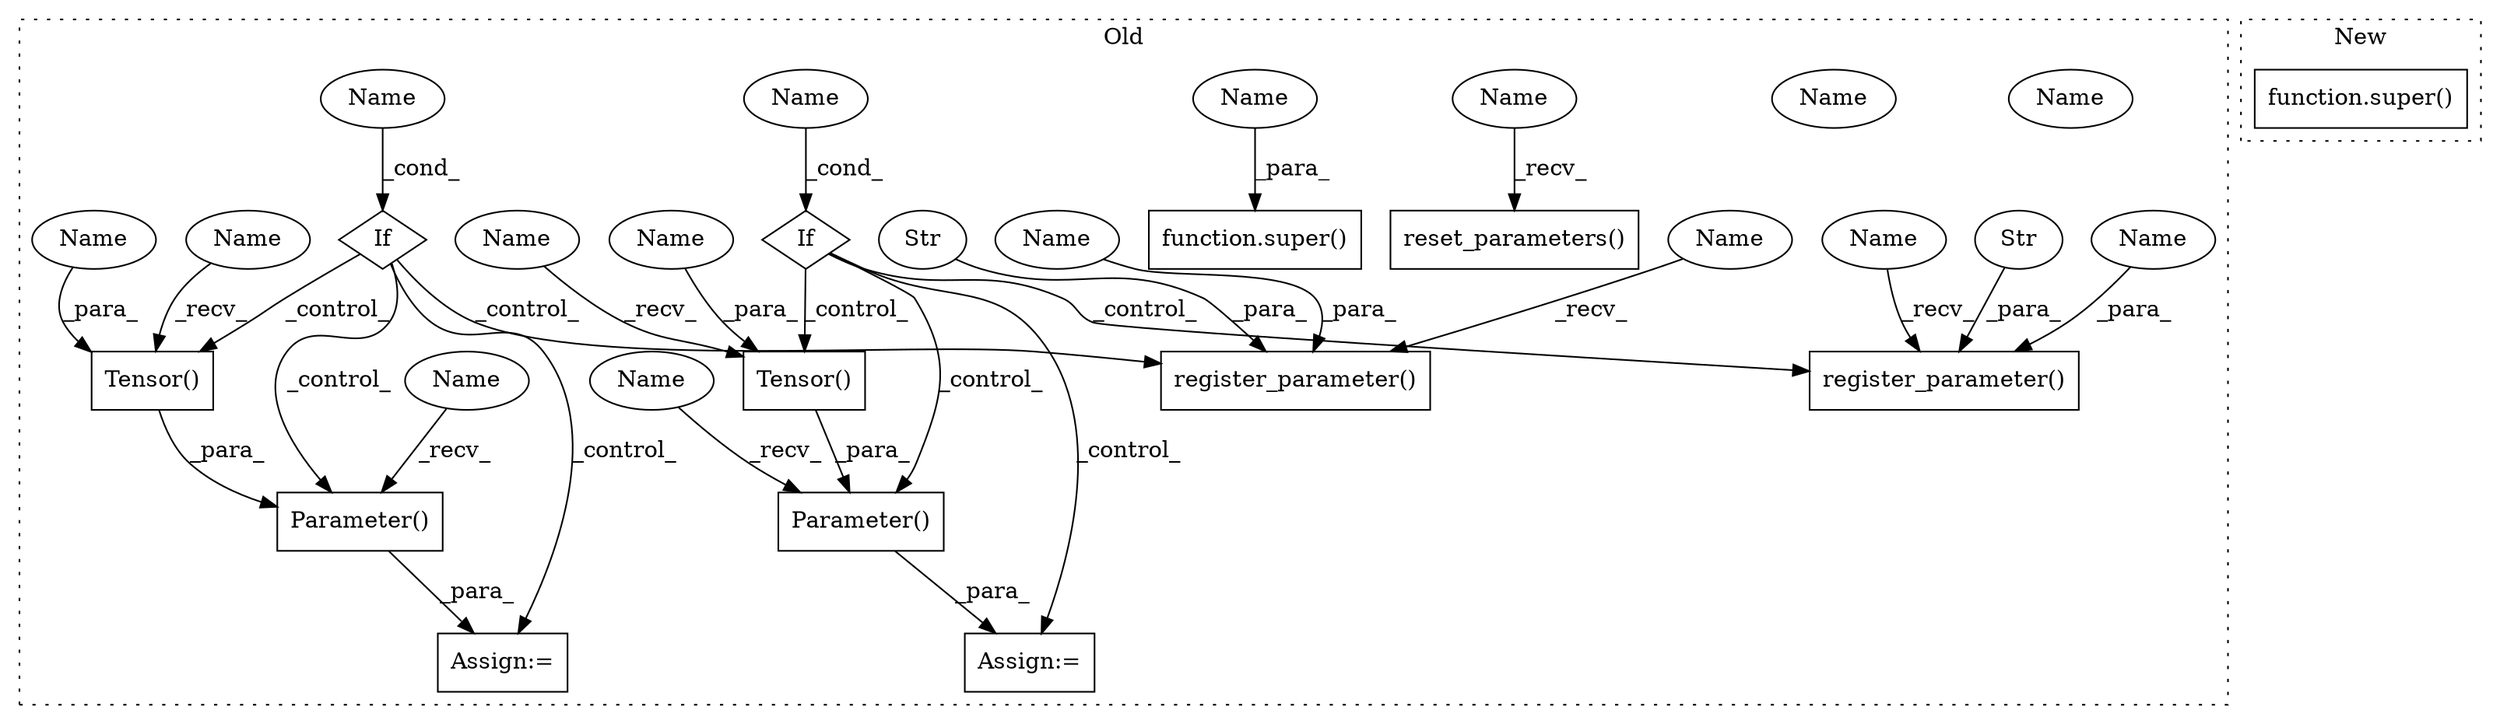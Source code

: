 digraph G {
subgraph cluster0 {
1 [label="reset_parameters()" a="75" s="6820" l="23" shape="box"];
3 [label="function.super()" a="75" s="6090,6112" l="6,1" shape="box"];
4 [label="register_parameter()" a="75" s="6623,6661" l="24,1" shape="box"];
5 [label="If" a="96" s="6512" l="3" shape="diamond"];
6 [label="Parameter()" a="75" s="6550,6593" l="13,1" shape="box"];
7 [label="Str" a="66" s="6647" l="8" shape="ellipse"];
8 [label="register_parameter()" a="75" s="6771,6807" l="24,1" shape="box"];
9 [label="If" a="96" s="6674" l="3" shape="diamond"];
10 [label="Parameter()" a="75" s="6708,6741" l="13,1" shape="box"];
11 [label="Str" a="66" s="6795" l="6" shape="ellipse"];
12 [label="Name" a="87" s="6515" l="6" shape="ellipse"];
13 [label="Name" a="87" s="6677" l="4" shape="ellipse"];
14 [label="Assign:=" a="68" s="6705" l="3" shape="box"];
15 [label="Assign:=" a="68" s="6547" l="3" shape="box"];
16 [label="Tensor()" a="75" s="6563,6592" l="10,1" shape="box"];
17 [label="Tensor()" a="75" s="6721,6740" l="10,1" shape="box"];
18 [label="Name" a="87" s="6623" l="4" shape="ellipse"];
19 [label="Name" a="87" s="6771" l="4" shape="ellipse"];
20 [label="Name" a="87" s="6820" l="4" shape="ellipse"];
21 [label="Name" a="87" s="6108" l="4" shape="ellipse"];
22 [label="Name" a="87" s="6583" l="9" shape="ellipse"];
23 [label="Name" a="87" s="6731" l="9" shape="ellipse"];
24 [label="Name" a="87" s="6721" l="2" shape="ellipse"];
25 [label="Name" a="87" s="6563" l="2" shape="ellipse"];
26 [label="Name" a="87" s="6677" l="4" shape="ellipse"];
27 [label="Name" a="87" s="6708" l="2" shape="ellipse"];
28 [label="Name" a="87" s="6550" l="2" shape="ellipse"];
29 [label="Name" a="87" s="6657" l="4" shape="ellipse"];
30 [label="Name" a="87" s="6803" l="4" shape="ellipse"];
31 [label="Name" a="87" s="6515" l="6" shape="ellipse"];
label = "Old";
style="dotted";
}
subgraph cluster1 {
2 [label="function.super()" a="75" s="3188" l="7" shape="box"];
label = "New";
style="dotted";
}
5 -> 15 [label="_control_"];
5 -> 16 [label="_control_"];
5 -> 6 [label="_control_"];
5 -> 4 [label="_control_"];
6 -> 15 [label="_para_"];
7 -> 4 [label="_para_"];
9 -> 17 [label="_control_"];
9 -> 14 [label="_control_"];
9 -> 10 [label="_control_"];
9 -> 8 [label="_control_"];
10 -> 14 [label="_para_"];
11 -> 8 [label="_para_"];
16 -> 6 [label="_para_"];
17 -> 10 [label="_para_"];
18 -> 4 [label="_recv_"];
19 -> 8 [label="_recv_"];
20 -> 1 [label="_recv_"];
21 -> 3 [label="_para_"];
22 -> 16 [label="_para_"];
23 -> 17 [label="_para_"];
24 -> 17 [label="_recv_"];
25 -> 16 [label="_recv_"];
26 -> 9 [label="_cond_"];
27 -> 10 [label="_recv_"];
28 -> 6 [label="_recv_"];
29 -> 4 [label="_para_"];
30 -> 8 [label="_para_"];
31 -> 5 [label="_cond_"];
}